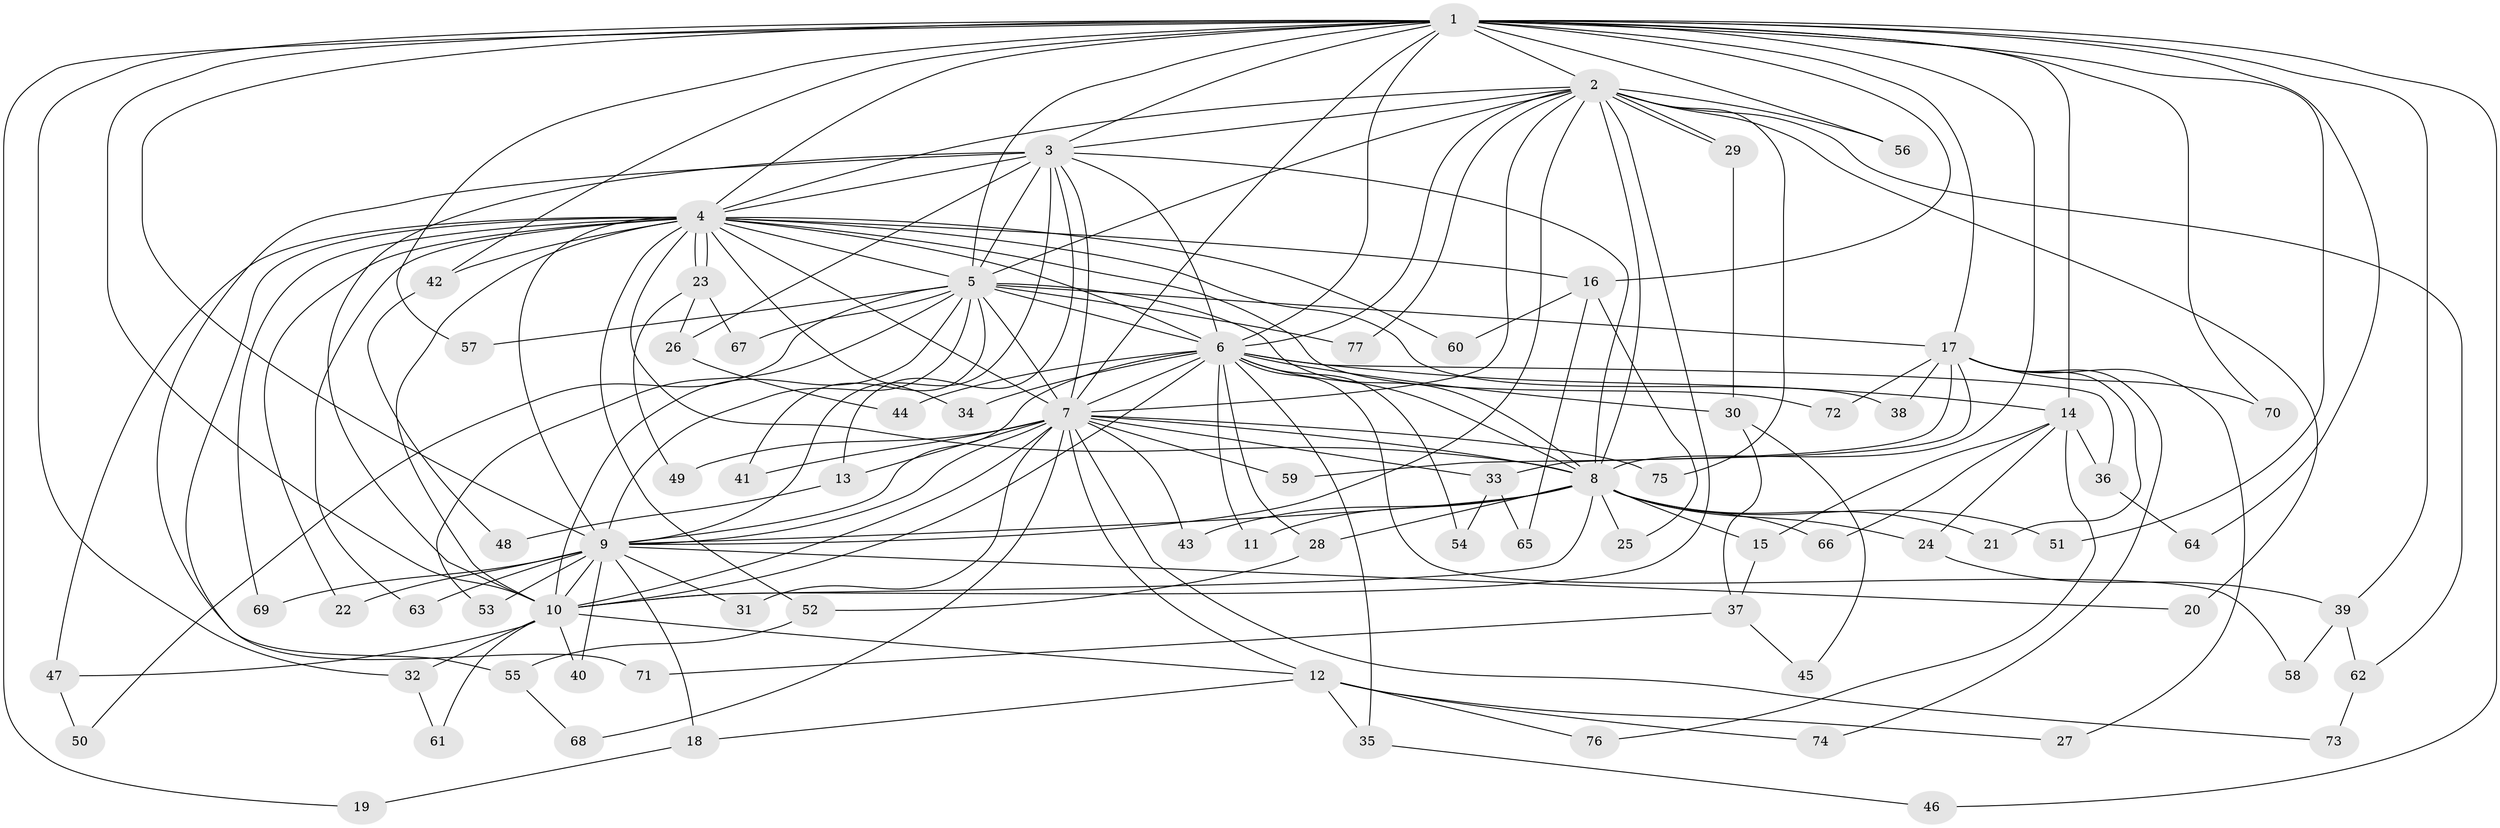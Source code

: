 // coarse degree distribution, {18: 0.037037037037037035, 12: 0.037037037037037035, 17: 0.018518518518518517, 3: 0.24074074074074073, 7: 0.037037037037037035, 5: 0.037037037037037035, 2: 0.4074074074074074, 15: 0.05555555555555555, 21: 0.018518518518518517, 1: 0.018518518518518517, 4: 0.05555555555555555, 14: 0.018518518518518517, 9: 0.018518518518518517}
// Generated by graph-tools (version 1.1) at 2025/36/03/04/25 23:36:28]
// undirected, 77 vertices, 179 edges
graph export_dot {
  node [color=gray90,style=filled];
  1;
  2;
  3;
  4;
  5;
  6;
  7;
  8;
  9;
  10;
  11;
  12;
  13;
  14;
  15;
  16;
  17;
  18;
  19;
  20;
  21;
  22;
  23;
  24;
  25;
  26;
  27;
  28;
  29;
  30;
  31;
  32;
  33;
  34;
  35;
  36;
  37;
  38;
  39;
  40;
  41;
  42;
  43;
  44;
  45;
  46;
  47;
  48;
  49;
  50;
  51;
  52;
  53;
  54;
  55;
  56;
  57;
  58;
  59;
  60;
  61;
  62;
  63;
  64;
  65;
  66;
  67;
  68;
  69;
  70;
  71;
  72;
  73;
  74;
  75;
  76;
  77;
  1 -- 2;
  1 -- 3;
  1 -- 4;
  1 -- 5;
  1 -- 6;
  1 -- 7;
  1 -- 8;
  1 -- 9;
  1 -- 10;
  1 -- 14;
  1 -- 16;
  1 -- 17;
  1 -- 19;
  1 -- 32;
  1 -- 39;
  1 -- 42;
  1 -- 46;
  1 -- 51;
  1 -- 56;
  1 -- 57;
  1 -- 64;
  1 -- 70;
  2 -- 3;
  2 -- 4;
  2 -- 5;
  2 -- 6;
  2 -- 7;
  2 -- 8;
  2 -- 9;
  2 -- 10;
  2 -- 20;
  2 -- 29;
  2 -- 29;
  2 -- 56;
  2 -- 62;
  2 -- 75;
  2 -- 77;
  3 -- 4;
  3 -- 5;
  3 -- 6;
  3 -- 7;
  3 -- 8;
  3 -- 9;
  3 -- 10;
  3 -- 13;
  3 -- 26;
  3 -- 71;
  4 -- 5;
  4 -- 6;
  4 -- 7;
  4 -- 8;
  4 -- 9;
  4 -- 10;
  4 -- 16;
  4 -- 22;
  4 -- 23;
  4 -- 23;
  4 -- 34;
  4 -- 38;
  4 -- 42;
  4 -- 47;
  4 -- 52;
  4 -- 55;
  4 -- 60;
  4 -- 63;
  4 -- 69;
  4 -- 72;
  5 -- 6;
  5 -- 7;
  5 -- 8;
  5 -- 9;
  5 -- 10;
  5 -- 17;
  5 -- 41;
  5 -- 50;
  5 -- 53;
  5 -- 57;
  5 -- 67;
  5 -- 77;
  6 -- 7;
  6 -- 8;
  6 -- 9;
  6 -- 10;
  6 -- 11;
  6 -- 14;
  6 -- 28;
  6 -- 30;
  6 -- 34;
  6 -- 35;
  6 -- 36;
  6 -- 44;
  6 -- 54;
  6 -- 58;
  7 -- 8;
  7 -- 9;
  7 -- 10;
  7 -- 12;
  7 -- 13;
  7 -- 31;
  7 -- 33;
  7 -- 41;
  7 -- 43;
  7 -- 49;
  7 -- 59;
  7 -- 68;
  7 -- 73;
  7 -- 75;
  8 -- 9;
  8 -- 10;
  8 -- 11;
  8 -- 15;
  8 -- 21;
  8 -- 24;
  8 -- 25;
  8 -- 28;
  8 -- 43;
  8 -- 51;
  8 -- 66;
  9 -- 10;
  9 -- 18;
  9 -- 20;
  9 -- 22;
  9 -- 31;
  9 -- 40;
  9 -- 53;
  9 -- 63;
  9 -- 69;
  10 -- 12;
  10 -- 32;
  10 -- 40;
  10 -- 47;
  10 -- 61;
  12 -- 18;
  12 -- 27;
  12 -- 35;
  12 -- 74;
  12 -- 76;
  13 -- 48;
  14 -- 15;
  14 -- 24;
  14 -- 36;
  14 -- 66;
  14 -- 76;
  15 -- 37;
  16 -- 25;
  16 -- 60;
  16 -- 65;
  17 -- 21;
  17 -- 27;
  17 -- 33;
  17 -- 38;
  17 -- 59;
  17 -- 70;
  17 -- 72;
  17 -- 74;
  18 -- 19;
  23 -- 26;
  23 -- 49;
  23 -- 67;
  24 -- 39;
  26 -- 44;
  28 -- 52;
  29 -- 30;
  30 -- 37;
  30 -- 45;
  32 -- 61;
  33 -- 54;
  33 -- 65;
  35 -- 46;
  36 -- 64;
  37 -- 45;
  37 -- 71;
  39 -- 58;
  39 -- 62;
  42 -- 48;
  47 -- 50;
  52 -- 55;
  55 -- 68;
  62 -- 73;
}
